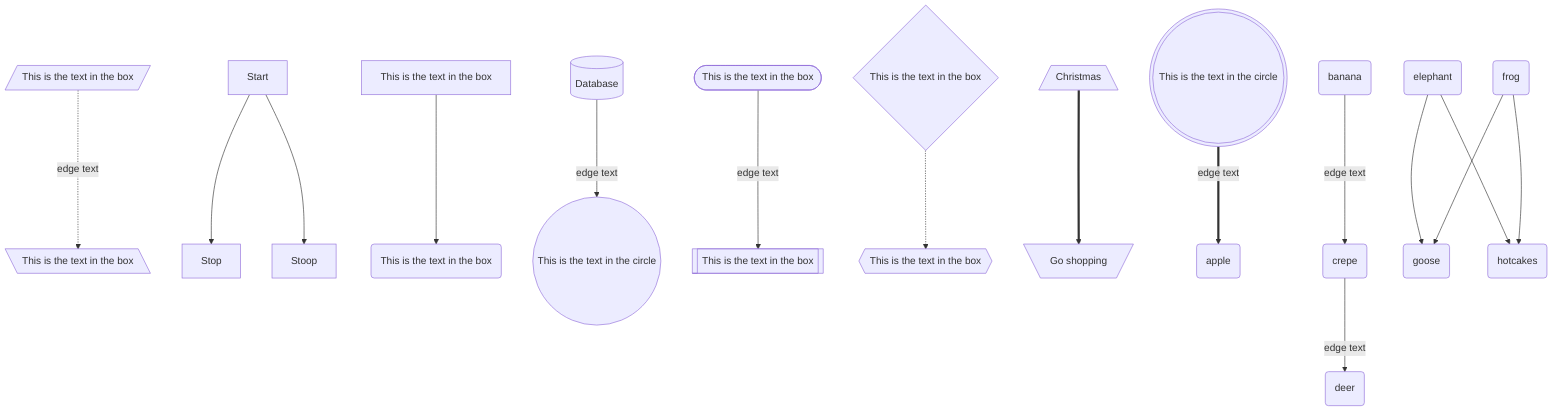 flowchart TD
    id10[/This is the text in the box/]-.edge text.->id11[\This is the text in the box\]
    Start --> Stop
    Start --> Stoop
    id1[This is the text in the box]-->id3(This is the text in the box)
    id6[(Database)]-- edge text -->id7((This is the text in the circle))
    id4([This is the text in the box])-->|edge text|id5[[This is the text in the box]]
    id8{This is the text in the box}-.->id9{{This is the text in the box}}
    id12[/Christmas\]==>id13[\Go shopping/]
    id14(((This is the text in the circle)))== edge text ==>A(apple)
    B(banana) -- edge text --> C(crepe) -- edge text --> D(deer)
    E(elephant) & F(frog)--> G(goose) & H(hotcakes)